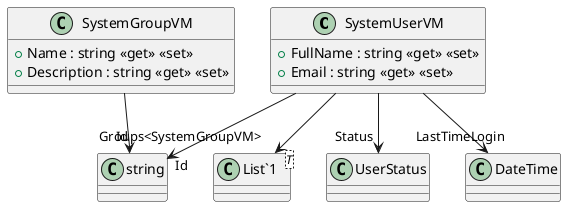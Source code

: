 @startuml
class SystemUserVM {
    + FullName : string <<get>> <<set>>
    + Email : string <<get>> <<set>>
}
class SystemGroupVM {
    + Name : string <<get>> <<set>>
    + Description : string <<get>> <<set>>
}
class "List`1"<T> {
}
SystemUserVM --> "Id" string
SystemUserVM --> "Groups<SystemGroupVM>" "List`1"
SystemUserVM --> "Status" UserStatus
SystemUserVM --> "LastTimeLogin" DateTime
SystemGroupVM --> "Id" string
@enduml
